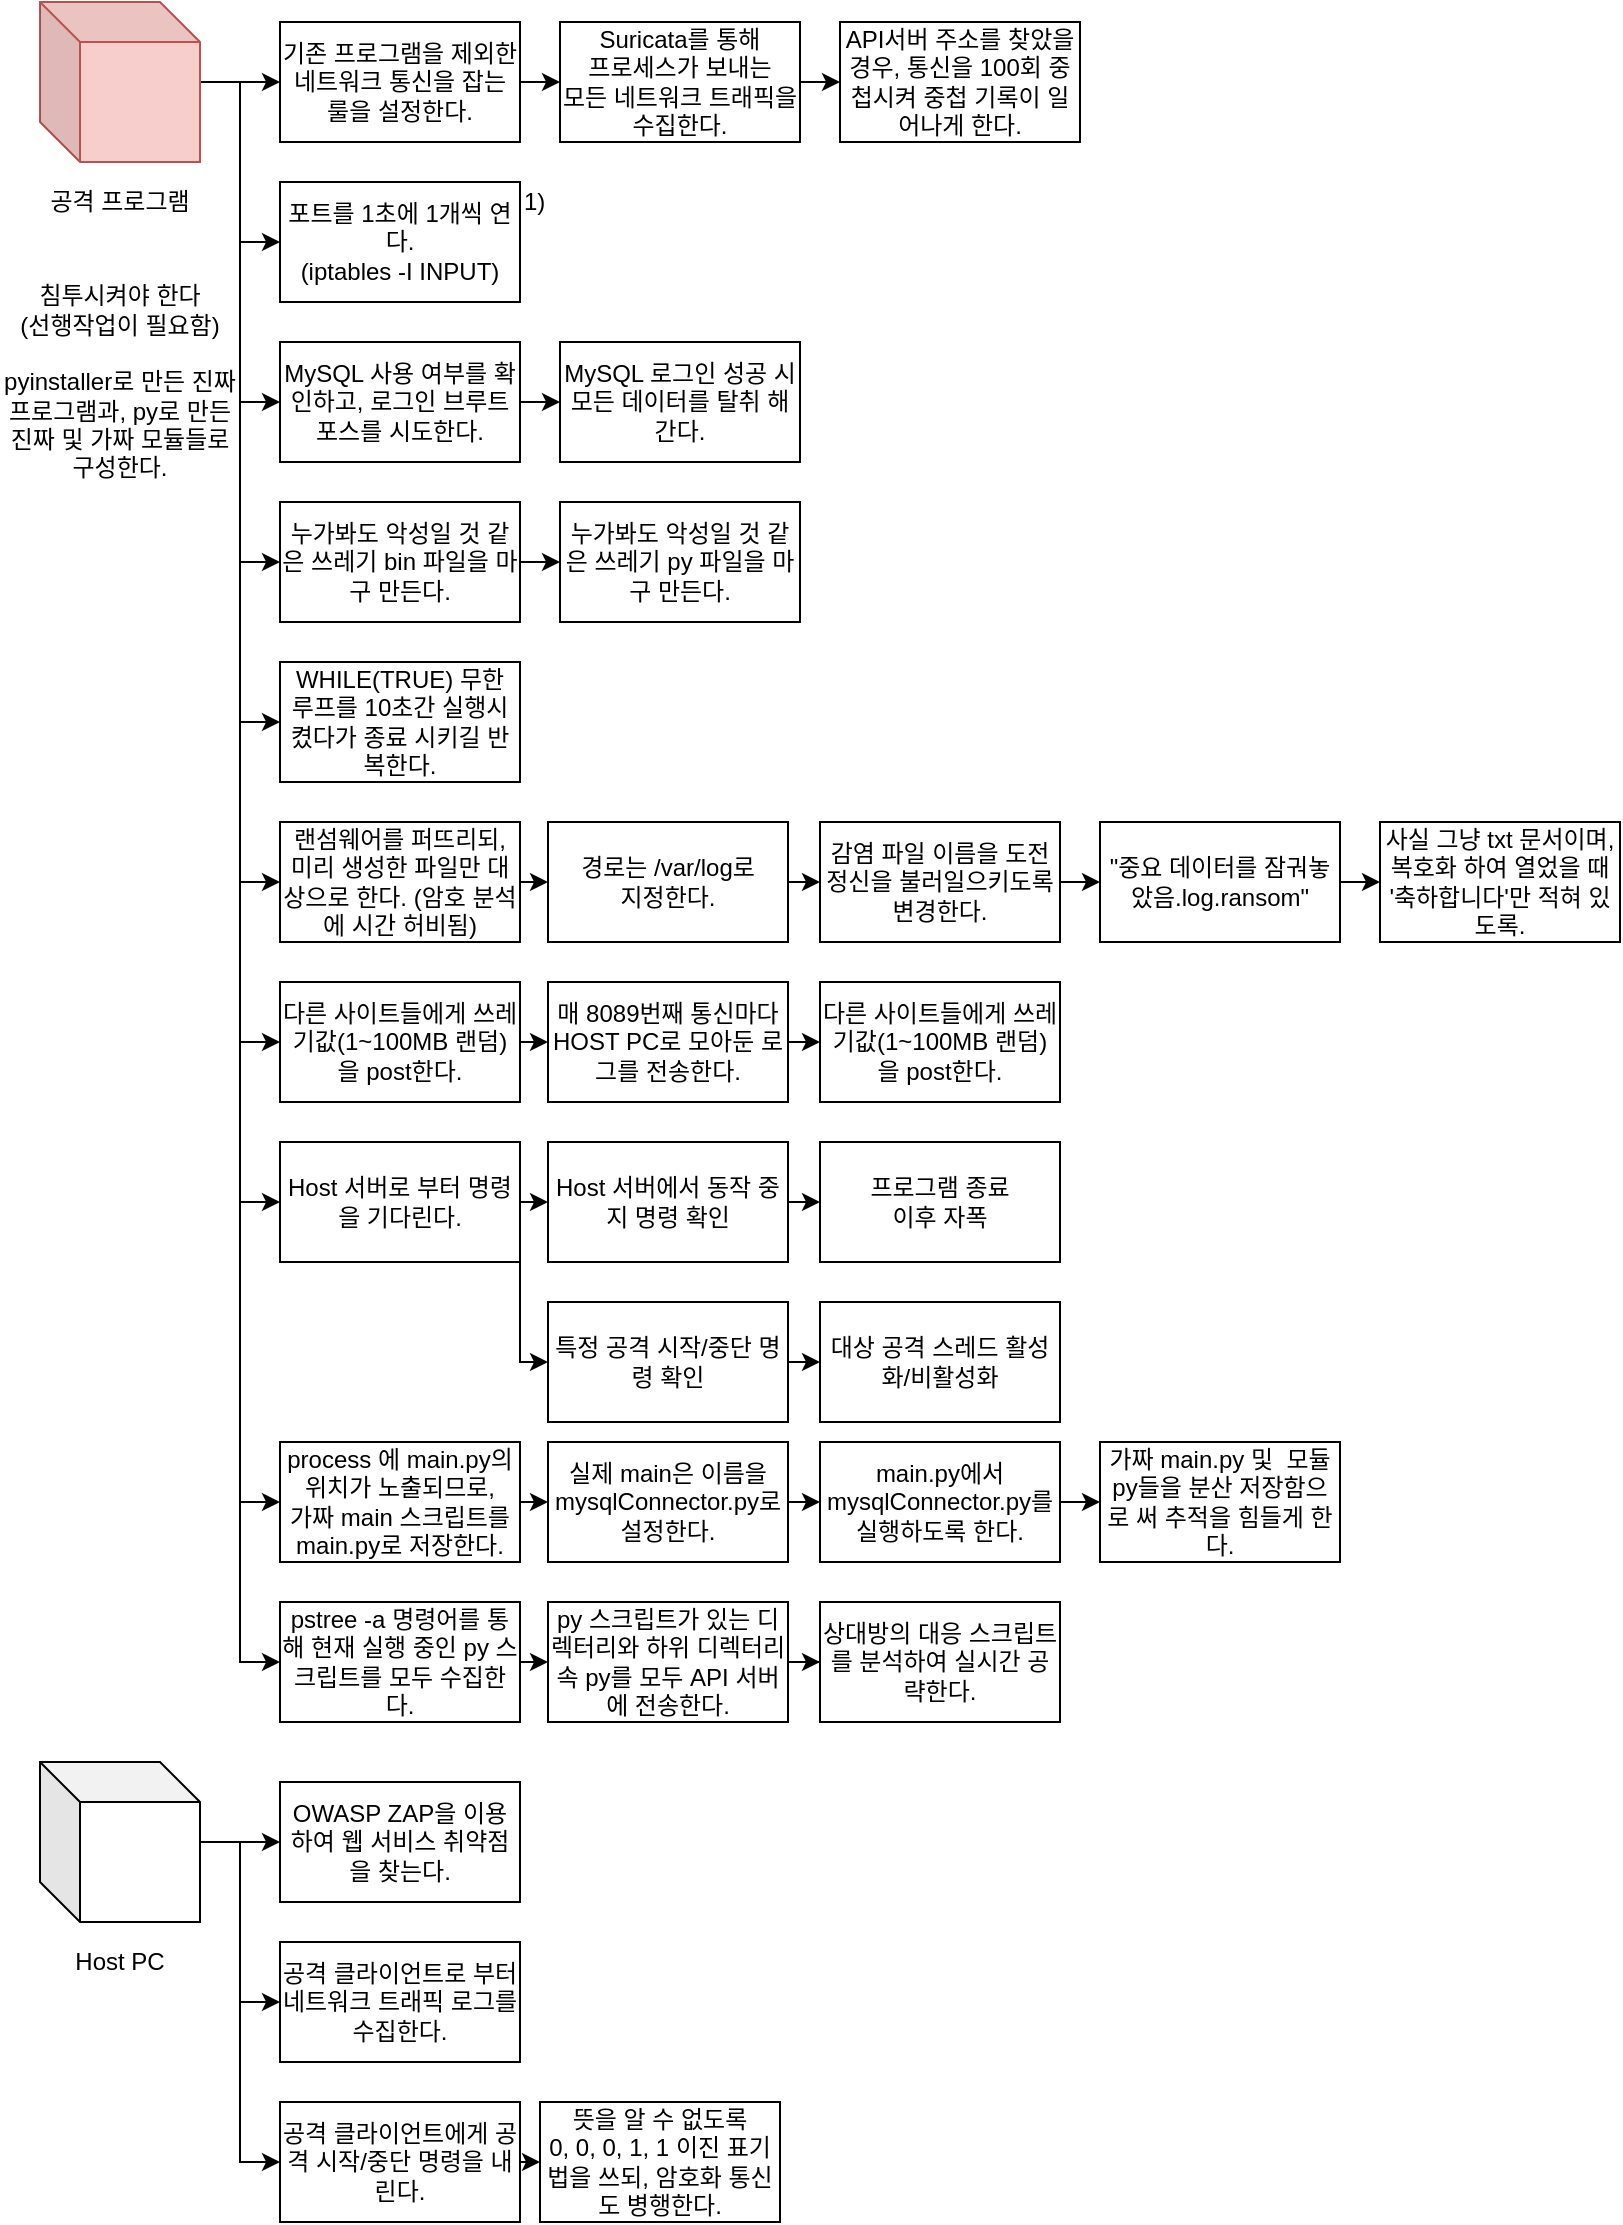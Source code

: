 <mxfile version="14.1.9" type="device"><diagram id="BW9gS1wP1go8qflBSywH" name="Page-1"><mxGraphModel dx="1064" dy="1024" grid="1" gridSize="10" guides="1" tooltips="1" connect="1" arrows="1" fold="1" page="1" pageScale="1" pageWidth="827" pageHeight="1169" math="0" shadow="0"><root><mxCell id="0"/><mxCell id="1" parent="0"/><mxCell id="CIBvn4lOmlWzKefwEMwY-26" style="edgeStyle=orthogonalEdgeStyle;rounded=0;orthogonalLoop=1;jettySize=auto;html=1;entryX=0;entryY=0.5;entryDx=0;entryDy=0;" parent="1" source="CIBvn4lOmlWzKefwEMwY-1" target="CIBvn4lOmlWzKefwEMwY-3" edge="1"><mxGeometry relative="1" as="geometry"/></mxCell><mxCell id="CIBvn4lOmlWzKefwEMwY-27" style="edgeStyle=orthogonalEdgeStyle;rounded=0;orthogonalLoop=1;jettySize=auto;html=1;exitX=0;exitY=0;exitDx=80;exitDy=50;exitPerimeter=0;entryX=0;entryY=0.5;entryDx=0;entryDy=0;" parent="1" source="CIBvn4lOmlWzKefwEMwY-1" target="CIBvn4lOmlWzKefwEMwY-6" edge="1"><mxGeometry relative="1" as="geometry"><Array as="points"><mxPoint x="120" y="80"/><mxPoint x="140" y="80"/><mxPoint x="140" y="160"/></Array></mxGeometry></mxCell><mxCell id="CIBvn4lOmlWzKefwEMwY-28" style="edgeStyle=orthogonalEdgeStyle;rounded=0;orthogonalLoop=1;jettySize=auto;html=1;exitX=0;exitY=0;exitDx=80;exitDy=50;exitPerimeter=0;entryX=0;entryY=0.5;entryDx=0;entryDy=0;" parent="1" source="CIBvn4lOmlWzKefwEMwY-1" target="CIBvn4lOmlWzKefwEMwY-9" edge="1"><mxGeometry relative="1" as="geometry"><Array as="points"><mxPoint x="120" y="80"/><mxPoint x="140" y="80"/><mxPoint x="140" y="240"/></Array></mxGeometry></mxCell><mxCell id="CIBvn4lOmlWzKefwEMwY-29" style="edgeStyle=orthogonalEdgeStyle;rounded=0;orthogonalLoop=1;jettySize=auto;html=1;exitX=0;exitY=0;exitDx=80;exitDy=50;exitPerimeter=0;entryX=0;entryY=0.5;entryDx=0;entryDy=0;" parent="1" source="CIBvn4lOmlWzKefwEMwY-1" target="CIBvn4lOmlWzKefwEMwY-12" edge="1"><mxGeometry relative="1" as="geometry"><Array as="points"><mxPoint x="120" y="80"/><mxPoint x="140" y="80"/><mxPoint x="140" y="320"/></Array></mxGeometry></mxCell><mxCell id="CIBvn4lOmlWzKefwEMwY-30" style="edgeStyle=orthogonalEdgeStyle;rounded=0;orthogonalLoop=1;jettySize=auto;html=1;exitX=0;exitY=0;exitDx=80;exitDy=50;exitPerimeter=0;entryX=0;entryY=0.5;entryDx=0;entryDy=0;" parent="1" source="CIBvn4lOmlWzKefwEMwY-1" target="CIBvn4lOmlWzKefwEMwY-13" edge="1"><mxGeometry relative="1" as="geometry"><Array as="points"><mxPoint x="120" y="80"/><mxPoint x="140" y="80"/><mxPoint x="140" y="400"/></Array></mxGeometry></mxCell><mxCell id="CIBvn4lOmlWzKefwEMwY-31" style="edgeStyle=orthogonalEdgeStyle;rounded=0;orthogonalLoop=1;jettySize=auto;html=1;exitX=0;exitY=0;exitDx=80;exitDy=50;exitPerimeter=0;entryX=0;entryY=0.5;entryDx=0;entryDy=0;" parent="1" source="CIBvn4lOmlWzKefwEMwY-1" target="CIBvn4lOmlWzKefwEMwY-14" edge="1"><mxGeometry relative="1" as="geometry"><Array as="points"><mxPoint x="120" y="80"/><mxPoint x="140" y="80"/><mxPoint x="140" y="480"/></Array></mxGeometry></mxCell><mxCell id="CIBvn4lOmlWzKefwEMwY-57" style="edgeStyle=orthogonalEdgeStyle;rounded=0;orthogonalLoop=1;jettySize=auto;html=1;exitX=0;exitY=0;exitDx=80;exitDy=50;exitPerimeter=0;entryX=0;entryY=0.5;entryDx=0;entryDy=0;" parent="1" source="CIBvn4lOmlWzKefwEMwY-1" target="CIBvn4lOmlWzKefwEMwY-51" edge="1"><mxGeometry relative="1" as="geometry"><Array as="points"><mxPoint x="120" y="80"/><mxPoint x="140" y="80"/><mxPoint x="140" y="560"/></Array></mxGeometry></mxCell><mxCell id="CIBvn4lOmlWzKefwEMwY-58" style="edgeStyle=orthogonalEdgeStyle;rounded=0;orthogonalLoop=1;jettySize=auto;html=1;exitX=0;exitY=0;exitDx=80;exitDy=50;exitPerimeter=0;entryX=0;entryY=0.5;entryDx=0;entryDy=0;" parent="1" source="CIBvn4lOmlWzKefwEMwY-1" target="CIBvn4lOmlWzKefwEMwY-17" edge="1"><mxGeometry relative="1" as="geometry"><Array as="points"><mxPoint x="120" y="80"/><mxPoint x="140" y="80"/><mxPoint x="140" y="640"/></Array></mxGeometry></mxCell><mxCell id="t7sOgTAn6VVVorhVgVOE-6" style="edgeStyle=orthogonalEdgeStyle;rounded=0;orthogonalLoop=1;jettySize=auto;html=1;exitX=0;exitY=0;exitDx=80;exitDy=50;exitPerimeter=0;entryX=0;entryY=0.5;entryDx=0;entryDy=0;" edge="1" parent="1" source="CIBvn4lOmlWzKefwEMwY-1" target="t7sOgTAn6VVVorhVgVOE-3"><mxGeometry relative="1" as="geometry"><Array as="points"><mxPoint x="120" y="80"/><mxPoint x="140" y="80"/><mxPoint x="140" y="790"/></Array></mxGeometry></mxCell><mxCell id="t7sOgTAn6VVVorhVgVOE-16" style="edgeStyle=orthogonalEdgeStyle;rounded=0;orthogonalLoop=1;jettySize=auto;html=1;exitX=0;exitY=0;exitDx=80;exitDy=50;exitPerimeter=0;entryX=0;entryY=0.5;entryDx=0;entryDy=0;" edge="1" parent="1" source="CIBvn4lOmlWzKefwEMwY-1" target="t7sOgTAn6VVVorhVgVOE-12"><mxGeometry relative="1" as="geometry"><Array as="points"><mxPoint x="120" y="80"/><mxPoint x="140" y="80"/><mxPoint x="140" y="870"/></Array></mxGeometry></mxCell><mxCell id="CIBvn4lOmlWzKefwEMwY-1" value="" style="shape=cube;whiteSpace=wrap;html=1;boundedLbl=1;backgroundOutline=1;darkOpacity=0.05;darkOpacity2=0.1;size=20;fillColor=#f8cecc;strokeColor=#b85450;" parent="1" vertex="1"><mxGeometry x="40" y="40" width="80" height="80" as="geometry"/></mxCell><mxCell id="CIBvn4lOmlWzKefwEMwY-2" value="공격 프로그램" style="text;html=1;strokeColor=none;fillColor=none;align=center;verticalAlign=middle;whiteSpace=wrap;rounded=0;" parent="1" vertex="1"><mxGeometry x="40" y="130" width="80" height="20" as="geometry"/></mxCell><mxCell id="t7sOgTAn6VVVorhVgVOE-11" style="edgeStyle=orthogonalEdgeStyle;rounded=0;orthogonalLoop=1;jettySize=auto;html=1;exitX=1;exitY=0.5;exitDx=0;exitDy=0;entryX=0;entryY=0.5;entryDx=0;entryDy=0;" edge="1" parent="1" source="CIBvn4lOmlWzKefwEMwY-3" target="t7sOgTAn6VVVorhVgVOE-9"><mxGeometry relative="1" as="geometry"/></mxCell><mxCell id="CIBvn4lOmlWzKefwEMwY-3" value="기존 프로그램을 제외한 네트워크 통신을 잡는 룰을 설정한다." style="rounded=0;whiteSpace=wrap;html=1;" parent="1" vertex="1"><mxGeometry x="160" y="50" width="120" height="60" as="geometry"/></mxCell><mxCell id="CIBvn4lOmlWzKefwEMwY-6" value="포트를 1초에 1개씩 연다.&lt;br&gt;(iptables -I INPUT)" style="rounded=0;whiteSpace=wrap;html=1;" parent="1" vertex="1"><mxGeometry x="160" y="130" width="120" height="60" as="geometry"/></mxCell><mxCell id="CIBvn4lOmlWzKefwEMwY-7" value="1)" style="text;html=1;strokeColor=none;fillColor=none;align=left;verticalAlign=middle;whiteSpace=wrap;rounded=0;" parent="1" vertex="1"><mxGeometry x="280" y="130" width="20" height="20" as="geometry"/></mxCell><mxCell id="CIBvn4lOmlWzKefwEMwY-18" style="edgeStyle=orthogonalEdgeStyle;rounded=0;orthogonalLoop=1;jettySize=auto;html=1;exitX=1;exitY=0.5;exitDx=0;exitDy=0;entryX=0;entryY=0.5;entryDx=0;entryDy=0;" parent="1" source="CIBvn4lOmlWzKefwEMwY-9" target="CIBvn4lOmlWzKefwEMwY-10" edge="1"><mxGeometry relative="1" as="geometry"/></mxCell><mxCell id="CIBvn4lOmlWzKefwEMwY-9" value="MySQL 사용 여부를 확인하고, 로그인 브루트포스를 시도한다." style="rounded=0;whiteSpace=wrap;html=1;" parent="1" vertex="1"><mxGeometry x="160" y="210" width="120" height="60" as="geometry"/></mxCell><mxCell id="CIBvn4lOmlWzKefwEMwY-10" value="MySQL 로그인 성공 시 모든 데이터를 탈취 해 간다." style="rounded=0;whiteSpace=wrap;html=1;" parent="1" vertex="1"><mxGeometry x="300" y="210" width="120" height="60" as="geometry"/></mxCell><mxCell id="t7sOgTAn6VVVorhVgVOE-2" style="edgeStyle=orthogonalEdgeStyle;rounded=0;orthogonalLoop=1;jettySize=auto;html=1;exitX=1;exitY=0.5;exitDx=0;exitDy=0;entryX=0;entryY=0.5;entryDx=0;entryDy=0;" edge="1" parent="1" source="CIBvn4lOmlWzKefwEMwY-12" target="t7sOgTAn6VVVorhVgVOE-1"><mxGeometry relative="1" as="geometry"/></mxCell><mxCell id="CIBvn4lOmlWzKefwEMwY-12" value="누가봐도 악성일 것 같은 쓰레기 bin 파일을 마구 만든다." style="rounded=0;whiteSpace=wrap;html=1;" parent="1" vertex="1"><mxGeometry x="160" y="290" width="120" height="60" as="geometry"/></mxCell><mxCell id="CIBvn4lOmlWzKefwEMwY-13" value="WHILE(TRUE) 무한 루프를 10초간 실행시켰다가 종료 시키길 반복한다." style="rounded=0;whiteSpace=wrap;html=1;" parent="1" vertex="1"><mxGeometry x="160" y="370" width="120" height="60" as="geometry"/></mxCell><mxCell id="CIBvn4lOmlWzKefwEMwY-35" style="edgeStyle=orthogonalEdgeStyle;rounded=0;orthogonalLoop=1;jettySize=auto;html=1;exitX=1;exitY=0.5;exitDx=0;exitDy=0;entryX=0;entryY=0.5;entryDx=0;entryDy=0;" parent="1" source="CIBvn4lOmlWzKefwEMwY-14" target="CIBvn4lOmlWzKefwEMwY-34" edge="1"><mxGeometry relative="1" as="geometry"/></mxCell><mxCell id="CIBvn4lOmlWzKefwEMwY-14" value="랜섬웨어를 퍼뜨리되, 미리 생성한 파일만 대상으로 한다. (암호 분석에 시간 허비됨)" style="rounded=0;whiteSpace=wrap;html=1;" parent="1" vertex="1"><mxGeometry x="160" y="450" width="120" height="60" as="geometry"/></mxCell><mxCell id="CIBvn4lOmlWzKefwEMwY-15" value="OWASP ZAP을 이용하여 웹 서비스 취약점을 찾는다." style="rounded=0;whiteSpace=wrap;html=1;" parent="1" vertex="1"><mxGeometry x="160" y="930" width="120" height="60" as="geometry"/></mxCell><mxCell id="CIBvn4lOmlWzKefwEMwY-41" style="edgeStyle=orthogonalEdgeStyle;rounded=0;orthogonalLoop=1;jettySize=auto;html=1;exitX=1;exitY=0.5;exitDx=0;exitDy=0;entryX=0;entryY=0.5;entryDx=0;entryDy=0;" parent="1" source="CIBvn4lOmlWzKefwEMwY-17" target="CIBvn4lOmlWzKefwEMwY-40" edge="1"><mxGeometry relative="1" as="geometry"/></mxCell><mxCell id="CIBvn4lOmlWzKefwEMwY-62" style="edgeStyle=orthogonalEdgeStyle;rounded=0;orthogonalLoop=1;jettySize=auto;html=1;exitX=1;exitY=0.5;exitDx=0;exitDy=0;entryX=0;entryY=0.5;entryDx=0;entryDy=0;" parent="1" source="CIBvn4lOmlWzKefwEMwY-17" target="CIBvn4lOmlWzKefwEMwY-59" edge="1"><mxGeometry relative="1" as="geometry"><Array as="points"><mxPoint x="280" y="720"/></Array></mxGeometry></mxCell><mxCell id="CIBvn4lOmlWzKefwEMwY-17" value="Host 서버로 부터 명령을 기다린다." style="rounded=0;whiteSpace=wrap;html=1;" parent="1" vertex="1"><mxGeometry x="160" y="610" width="120" height="60" as="geometry"/></mxCell><mxCell id="CIBvn4lOmlWzKefwEMwY-23" style="edgeStyle=orthogonalEdgeStyle;rounded=0;orthogonalLoop=1;jettySize=auto;html=1;exitX=1;exitY=0.5;exitDx=0;exitDy=0;entryX=0;entryY=0.5;entryDx=0;entryDy=0;" parent="1" source="CIBvn4lOmlWzKefwEMwY-20" target="CIBvn4lOmlWzKefwEMwY-21" edge="1"><mxGeometry relative="1" as="geometry"/></mxCell><mxCell id="CIBvn4lOmlWzKefwEMwY-20" value="감염 파일 이름을 도전정신을 불러일으키도록 변경한다." style="rounded=0;whiteSpace=wrap;html=1;" parent="1" vertex="1"><mxGeometry x="430" y="450" width="120" height="60" as="geometry"/></mxCell><mxCell id="CIBvn4lOmlWzKefwEMwY-25" style="edgeStyle=orthogonalEdgeStyle;rounded=0;orthogonalLoop=1;jettySize=auto;html=1;exitX=1;exitY=0.5;exitDx=0;exitDy=0;entryX=0;entryY=0.5;entryDx=0;entryDy=0;" parent="1" source="CIBvn4lOmlWzKefwEMwY-21" target="CIBvn4lOmlWzKefwEMwY-24" edge="1"><mxGeometry relative="1" as="geometry"/></mxCell><mxCell id="CIBvn4lOmlWzKefwEMwY-21" value="&quot;중요 데이터를 잠궈놓았음.log.ransom&quot;" style="rounded=0;whiteSpace=wrap;html=1;" parent="1" vertex="1"><mxGeometry x="570" y="450" width="120" height="60" as="geometry"/></mxCell><mxCell id="CIBvn4lOmlWzKefwEMwY-24" value="사실 그냥 txt 문서이며, 복호화 하여 열었을 때 '축하합니다'만 적혀 있도록." style="rounded=0;whiteSpace=wrap;html=1;" parent="1" vertex="1"><mxGeometry x="710" y="450" width="120" height="60" as="geometry"/></mxCell><mxCell id="CIBvn4lOmlWzKefwEMwY-38" style="edgeStyle=orthogonalEdgeStyle;rounded=0;orthogonalLoop=1;jettySize=auto;html=1;exitX=1;exitY=0.5;exitDx=0;exitDy=0;entryX=0;entryY=0.5;entryDx=0;entryDy=0;" parent="1" source="CIBvn4lOmlWzKefwEMwY-34" target="CIBvn4lOmlWzKefwEMwY-20" edge="1"><mxGeometry relative="1" as="geometry"/></mxCell><mxCell id="CIBvn4lOmlWzKefwEMwY-34" value="경로는 /var/log로&lt;br&gt;지정한다." style="rounded=0;whiteSpace=wrap;html=1;" parent="1" vertex="1"><mxGeometry x="294" y="450" width="120" height="60" as="geometry"/></mxCell><mxCell id="CIBvn4lOmlWzKefwEMwY-39" value="침투시켜야 한다&lt;br&gt;(선행작업이 필요함)&lt;br&gt;&lt;br&gt;pyinstaller로 만든 진짜 프로그램과, py로 만든 진짜 및 가짜 모듈들로 구성한다." style="text;html=1;strokeColor=none;fillColor=none;align=center;verticalAlign=middle;whiteSpace=wrap;rounded=0;" parent="1" vertex="1"><mxGeometry x="20" y="160" width="120" height="140" as="geometry"/></mxCell><mxCell id="CIBvn4lOmlWzKefwEMwY-43" style="edgeStyle=orthogonalEdgeStyle;rounded=0;orthogonalLoop=1;jettySize=auto;html=1;exitX=1;exitY=0.5;exitDx=0;exitDy=0;entryX=0;entryY=0.5;entryDx=0;entryDy=0;" parent="1" source="CIBvn4lOmlWzKefwEMwY-40" target="CIBvn4lOmlWzKefwEMwY-42" edge="1"><mxGeometry relative="1" as="geometry"/></mxCell><mxCell id="CIBvn4lOmlWzKefwEMwY-40" value="Host 서버에서 동작 중지 명령 확인" style="rounded=0;whiteSpace=wrap;html=1;" parent="1" vertex="1"><mxGeometry x="294" y="610" width="120" height="60" as="geometry"/></mxCell><mxCell id="CIBvn4lOmlWzKefwEMwY-42" value="프로그램 종료&lt;br&gt;이후 자폭" style="rounded=0;whiteSpace=wrap;html=1;" parent="1" vertex="1"><mxGeometry x="430" y="610" width="120" height="60" as="geometry"/></mxCell><mxCell id="CIBvn4lOmlWzKefwEMwY-49" style="edgeStyle=orthogonalEdgeStyle;rounded=0;orthogonalLoop=1;jettySize=auto;html=1;exitX=0;exitY=0;exitDx=80;exitDy=50;exitPerimeter=0;entryX=0;entryY=0.5;entryDx=0;entryDy=0;" parent="1" source="CIBvn4lOmlWzKefwEMwY-46" target="CIBvn4lOmlWzKefwEMwY-15" edge="1"><mxGeometry relative="1" as="geometry"><Array as="points"><mxPoint x="120" y="960"/></Array></mxGeometry></mxCell><mxCell id="CIBvn4lOmlWzKefwEMwY-63" style="edgeStyle=orthogonalEdgeStyle;rounded=0;orthogonalLoop=1;jettySize=auto;html=1;exitX=0;exitY=0;exitDx=80;exitDy=50;exitPerimeter=0;entryX=0;entryY=0.5;entryDx=0;entryDy=0;" parent="1" source="CIBvn4lOmlWzKefwEMwY-46" target="CIBvn4lOmlWzKefwEMwY-50" edge="1"><mxGeometry relative="1" as="geometry"><Array as="points"><mxPoint x="120" y="960"/><mxPoint x="140" y="960"/><mxPoint x="140" y="1040"/></Array></mxGeometry></mxCell><mxCell id="CIBvn4lOmlWzKefwEMwY-65" style="edgeStyle=orthogonalEdgeStyle;rounded=0;orthogonalLoop=1;jettySize=auto;html=1;exitX=0;exitY=0;exitDx=80;exitDy=50;exitPerimeter=0;entryX=0;entryY=0.5;entryDx=0;entryDy=0;" parent="1" source="CIBvn4lOmlWzKefwEMwY-46" target="CIBvn4lOmlWzKefwEMwY-64" edge="1"><mxGeometry relative="1" as="geometry"><Array as="points"><mxPoint x="120" y="960"/><mxPoint x="140" y="960"/><mxPoint x="140" y="1120"/></Array></mxGeometry></mxCell><mxCell id="CIBvn4lOmlWzKefwEMwY-46" value="" style="shape=cube;whiteSpace=wrap;html=1;boundedLbl=1;backgroundOutline=1;darkOpacity=0.05;darkOpacity2=0.1;size=20;" parent="1" vertex="1"><mxGeometry x="40" y="920" width="80" height="80" as="geometry"/></mxCell><mxCell id="CIBvn4lOmlWzKefwEMwY-47" value="Host PC" style="text;html=1;strokeColor=none;fillColor=none;align=center;verticalAlign=middle;whiteSpace=wrap;rounded=0;" parent="1" vertex="1"><mxGeometry x="40" y="1010" width="80" height="20" as="geometry"/></mxCell><mxCell id="CIBvn4lOmlWzKefwEMwY-50" value="공격 클라이언트로 부터 네트워크 트래픽 로그를 수집한다." style="rounded=0;whiteSpace=wrap;html=1;" parent="1" vertex="1"><mxGeometry x="160" y="1010" width="120" height="60" as="geometry"/></mxCell><mxCell id="CIBvn4lOmlWzKefwEMwY-54" style="edgeStyle=orthogonalEdgeStyle;rounded=0;orthogonalLoop=1;jettySize=auto;html=1;exitX=1;exitY=0.5;exitDx=0;exitDy=0;entryX=0;entryY=0.5;entryDx=0;entryDy=0;" parent="1" source="CIBvn4lOmlWzKefwEMwY-51" target="CIBvn4lOmlWzKefwEMwY-53" edge="1"><mxGeometry relative="1" as="geometry"/></mxCell><mxCell id="CIBvn4lOmlWzKefwEMwY-51" value="다른 사이트들에게 쓰레기값(1~100MB 랜덤)을 post한다." style="rounded=0;whiteSpace=wrap;html=1;" parent="1" vertex="1"><mxGeometry x="160" y="530" width="120" height="60" as="geometry"/></mxCell><mxCell id="CIBvn4lOmlWzKefwEMwY-56" style="edgeStyle=orthogonalEdgeStyle;rounded=0;orthogonalLoop=1;jettySize=auto;html=1;exitX=1;exitY=0.5;exitDx=0;exitDy=0;entryX=0;entryY=0.5;entryDx=0;entryDy=0;" parent="1" source="CIBvn4lOmlWzKefwEMwY-53" target="CIBvn4lOmlWzKefwEMwY-55" edge="1"><mxGeometry relative="1" as="geometry"/></mxCell><mxCell id="CIBvn4lOmlWzKefwEMwY-53" value="매 8089번째 통신마다 HOST PC로 모아둔 로그를 전송한다." style="rounded=0;whiteSpace=wrap;html=1;" parent="1" vertex="1"><mxGeometry x="294" y="530" width="120" height="60" as="geometry"/></mxCell><mxCell id="CIBvn4lOmlWzKefwEMwY-55" value="다른 사이트들에게 쓰레기값(1~100MB 랜덤)을 post한다." style="rounded=0;whiteSpace=wrap;html=1;" parent="1" vertex="1"><mxGeometry x="430" y="530" width="120" height="60" as="geometry"/></mxCell><mxCell id="CIBvn4lOmlWzKefwEMwY-61" style="edgeStyle=orthogonalEdgeStyle;rounded=0;orthogonalLoop=1;jettySize=auto;html=1;exitX=1;exitY=0.5;exitDx=0;exitDy=0;entryX=0;entryY=0.5;entryDx=0;entryDy=0;" parent="1" source="CIBvn4lOmlWzKefwEMwY-59" target="CIBvn4lOmlWzKefwEMwY-60" edge="1"><mxGeometry relative="1" as="geometry"/></mxCell><mxCell id="CIBvn4lOmlWzKefwEMwY-59" value="특정 공격 시작/중단 명령 확인" style="rounded=0;whiteSpace=wrap;html=1;" parent="1" vertex="1"><mxGeometry x="294" y="690" width="120" height="60" as="geometry"/></mxCell><mxCell id="CIBvn4lOmlWzKefwEMwY-60" value="대상 공격 스레드 활성화/비활성화" style="rounded=0;whiteSpace=wrap;html=1;" parent="1" vertex="1"><mxGeometry x="430" y="690" width="120" height="60" as="geometry"/></mxCell><mxCell id="CIBvn4lOmlWzKefwEMwY-67" style="edgeStyle=orthogonalEdgeStyle;rounded=0;orthogonalLoop=1;jettySize=auto;html=1;exitX=1;exitY=0.5;exitDx=0;exitDy=0;entryX=0;entryY=0.5;entryDx=0;entryDy=0;" parent="1" source="CIBvn4lOmlWzKefwEMwY-64" target="CIBvn4lOmlWzKefwEMwY-66" edge="1"><mxGeometry relative="1" as="geometry"/></mxCell><mxCell id="CIBvn4lOmlWzKefwEMwY-64" value="공격 클라이언트에게 공격 시작/중단 명령을 내린다." style="rounded=0;whiteSpace=wrap;html=1;" parent="1" vertex="1"><mxGeometry x="160" y="1090" width="120" height="60" as="geometry"/></mxCell><mxCell id="CIBvn4lOmlWzKefwEMwY-66" value="뜻을 알 수 없도록&lt;br&gt;0, 0, 0, 1, 1 이진 표기법을 쓰되, 암호화 통신도 병행한다." style="rounded=0;whiteSpace=wrap;html=1;" parent="1" vertex="1"><mxGeometry x="290" y="1090" width="120" height="60" as="geometry"/></mxCell><mxCell id="t7sOgTAn6VVVorhVgVOE-1" value="누가봐도 악성일 것 같은 쓰레기 py 파일을 마구 만든다." style="rounded=0;whiteSpace=wrap;html=1;" vertex="1" parent="1"><mxGeometry x="300" y="290" width="120" height="60" as="geometry"/></mxCell><mxCell id="t7sOgTAn6VVVorhVgVOE-5" style="edgeStyle=orthogonalEdgeStyle;rounded=0;orthogonalLoop=1;jettySize=auto;html=1;exitX=1;exitY=0.5;exitDx=0;exitDy=0;entryX=0;entryY=0.5;entryDx=0;entryDy=0;" edge="1" parent="1" source="t7sOgTAn6VVVorhVgVOE-3" target="t7sOgTAn6VVVorhVgVOE-4"><mxGeometry relative="1" as="geometry"/></mxCell><mxCell id="t7sOgTAn6VVVorhVgVOE-3" value="process 에 main.py의 위치가 노출되므로,&lt;br&gt;가짜 main 스크립트를 main.py로 저장한다." style="rounded=0;whiteSpace=wrap;html=1;" vertex="1" parent="1"><mxGeometry x="160" y="760" width="120" height="60" as="geometry"/></mxCell><mxCell id="t7sOgTAn6VVVorhVgVOE-8" style="edgeStyle=orthogonalEdgeStyle;rounded=0;orthogonalLoop=1;jettySize=auto;html=1;exitX=1;exitY=0.5;exitDx=0;exitDy=0;entryX=0;entryY=0.5;entryDx=0;entryDy=0;" edge="1" parent="1" source="t7sOgTAn6VVVorhVgVOE-4" target="t7sOgTAn6VVVorhVgVOE-7"><mxGeometry relative="1" as="geometry"/></mxCell><mxCell id="t7sOgTAn6VVVorhVgVOE-4" value="실제 main은 이름을 mysqlConnector.py로 설정한다." style="rounded=0;whiteSpace=wrap;html=1;" vertex="1" parent="1"><mxGeometry x="294" y="760" width="120" height="60" as="geometry"/></mxCell><mxCell id="t7sOgTAn6VVVorhVgVOE-20" style="edgeStyle=orthogonalEdgeStyle;rounded=0;orthogonalLoop=1;jettySize=auto;html=1;exitX=1;exitY=0.5;exitDx=0;exitDy=0;entryX=0;entryY=0.5;entryDx=0;entryDy=0;" edge="1" parent="1" source="t7sOgTAn6VVVorhVgVOE-7" target="t7sOgTAn6VVVorhVgVOE-19"><mxGeometry relative="1" as="geometry"/></mxCell><mxCell id="t7sOgTAn6VVVorhVgVOE-7" value="main.py에서 mysqlConnector.py를 실행하도록 한다." style="rounded=0;whiteSpace=wrap;html=1;" vertex="1" parent="1"><mxGeometry x="430" y="760" width="120" height="60" as="geometry"/></mxCell><mxCell id="t7sOgTAn6VVVorhVgVOE-23" style="edgeStyle=orthogonalEdgeStyle;rounded=0;orthogonalLoop=1;jettySize=auto;html=1;exitX=1;exitY=0.5;exitDx=0;exitDy=0;entryX=0;entryY=0.5;entryDx=0;entryDy=0;" edge="1" parent="1" source="t7sOgTAn6VVVorhVgVOE-9" target="t7sOgTAn6VVVorhVgVOE-22"><mxGeometry relative="1" as="geometry"/></mxCell><mxCell id="t7sOgTAn6VVVorhVgVOE-9" value="Suricata를 통해&lt;br&gt;프로세스가 보내는&lt;br&gt;모든 네트워크 트래픽을 수집한다." style="rounded=0;whiteSpace=wrap;html=1;" vertex="1" parent="1"><mxGeometry x="300" y="50" width="120" height="60" as="geometry"/></mxCell><mxCell id="t7sOgTAn6VVVorhVgVOE-15" style="edgeStyle=orthogonalEdgeStyle;rounded=0;orthogonalLoop=1;jettySize=auto;html=1;exitX=1;exitY=0.5;exitDx=0;exitDy=0;entryX=0;entryY=0.5;entryDx=0;entryDy=0;" edge="1" parent="1" source="t7sOgTAn6VVVorhVgVOE-12" target="t7sOgTAn6VVVorhVgVOE-13"><mxGeometry relative="1" as="geometry"/></mxCell><mxCell id="t7sOgTAn6VVVorhVgVOE-12" value="pstree -a 명령어를 통해 현재 실행 중인 py 스크립트를 모두 수집한다." style="rounded=0;whiteSpace=wrap;html=1;" vertex="1" parent="1"><mxGeometry x="160" y="840" width="120" height="60" as="geometry"/></mxCell><mxCell id="t7sOgTAn6VVVorhVgVOE-18" style="edgeStyle=orthogonalEdgeStyle;rounded=0;orthogonalLoop=1;jettySize=auto;html=1;exitX=1;exitY=0.5;exitDx=0;exitDy=0;" edge="1" parent="1" source="t7sOgTAn6VVVorhVgVOE-13" target="t7sOgTAn6VVVorhVgVOE-17"><mxGeometry relative="1" as="geometry"/></mxCell><mxCell id="t7sOgTAn6VVVorhVgVOE-13" value="py 스크립트가 있는 디렉터리와 하위 디렉터리 속 py를 모두 API 서버에 전송한다." style="rounded=0;whiteSpace=wrap;html=1;" vertex="1" parent="1"><mxGeometry x="294" y="840" width="120" height="60" as="geometry"/></mxCell><mxCell id="t7sOgTAn6VVVorhVgVOE-17" value="상대방의 대응 스크립트를 분석하여 실시간 공략한다." style="rounded=0;whiteSpace=wrap;html=1;" vertex="1" parent="1"><mxGeometry x="430" y="840" width="120" height="60" as="geometry"/></mxCell><mxCell id="t7sOgTAn6VVVorhVgVOE-19" value="가짜 main.py 및&amp;nbsp; 모듈 py들을 분산 저장함으로 써 추적을 힘들게 한다." style="rounded=0;whiteSpace=wrap;html=1;" vertex="1" parent="1"><mxGeometry x="570" y="760" width="120" height="60" as="geometry"/></mxCell><mxCell id="t7sOgTAn6VVVorhVgVOE-22" value="API서버 주소를 찾았을 경우, 통신을 100회 중첩시켜 중첩 기록이 일어나게 한다." style="rounded=0;whiteSpace=wrap;html=1;" vertex="1" parent="1"><mxGeometry x="440" y="50" width="120" height="60" as="geometry"/></mxCell></root></mxGraphModel></diagram></mxfile>
